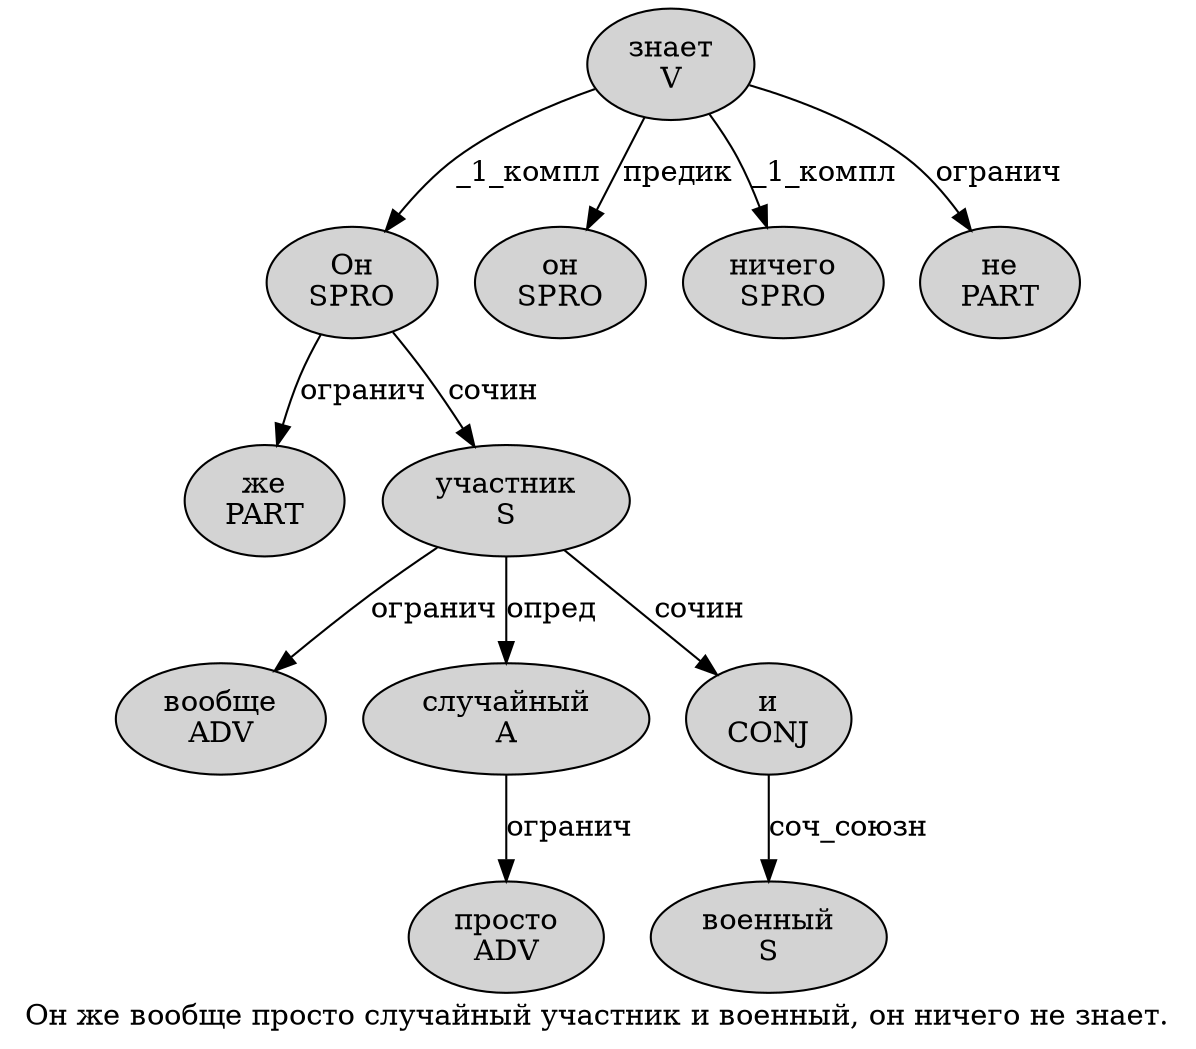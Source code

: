 digraph SENTENCE_4729 {
	graph [label="Он же вообще просто случайный участник и военный, он ничего не знает."]
	node [style=filled]
		0 [label="Он
SPRO" color="" fillcolor=lightgray penwidth=1 shape=ellipse]
		1 [label="же
PART" color="" fillcolor=lightgray penwidth=1 shape=ellipse]
		2 [label="вообще
ADV" color="" fillcolor=lightgray penwidth=1 shape=ellipse]
		3 [label="просто
ADV" color="" fillcolor=lightgray penwidth=1 shape=ellipse]
		4 [label="случайный
A" color="" fillcolor=lightgray penwidth=1 shape=ellipse]
		5 [label="участник
S" color="" fillcolor=lightgray penwidth=1 shape=ellipse]
		6 [label="и
CONJ" color="" fillcolor=lightgray penwidth=1 shape=ellipse]
		7 [label="военный
S" color="" fillcolor=lightgray penwidth=1 shape=ellipse]
		9 [label="он
SPRO" color="" fillcolor=lightgray penwidth=1 shape=ellipse]
		10 [label="ничего
SPRO" color="" fillcolor=lightgray penwidth=1 shape=ellipse]
		11 [label="не
PART" color="" fillcolor=lightgray penwidth=1 shape=ellipse]
		12 [label="знает
V" color="" fillcolor=lightgray penwidth=1 shape=ellipse]
			6 -> 7 [label="соч_союзн"]
			4 -> 3 [label="огранич"]
			12 -> 0 [label="_1_компл"]
			12 -> 9 [label="предик"]
			12 -> 10 [label="_1_компл"]
			12 -> 11 [label="огранич"]
			0 -> 1 [label="огранич"]
			0 -> 5 [label="сочин"]
			5 -> 2 [label="огранич"]
			5 -> 4 [label="опред"]
			5 -> 6 [label="сочин"]
}